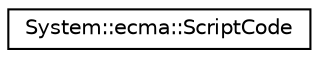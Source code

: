 digraph G
{
  edge [fontname="Helvetica",fontsize="10",labelfontname="Helvetica",labelfontsize="10"];
  node [fontname="Helvetica",fontsize="10",shape=record];
  rankdir="LR";
  Node1 [label="System::ecma::ScriptCode",height=0.2,width=0.4,color="black", fillcolor="white", style="filled",URL="$class_system_1_1ecma_1_1_script_code.html"];
}
